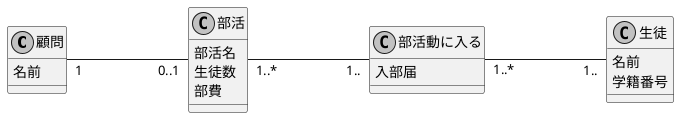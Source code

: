 @startuml class_diagram
' 多対多のクラス図の例

skinparam monochrome true
skinparam shadowing false

' クラスを定義
class 顧問{
    名前
}

class 部活{
  部活名
  生徒数
  部費
  
}

class 部活動に入る{
 入部届
}

class 生徒{
    名前
    学籍番号
}

' 関係を定義 
left to right direction
顧問 "1" --- "0..1" 部活
部活 "1..*" --- "1.." 部活動に入る
部活動に入る"1..*" --- "1.." 生徒

' umlの終了を宣言
@enduml